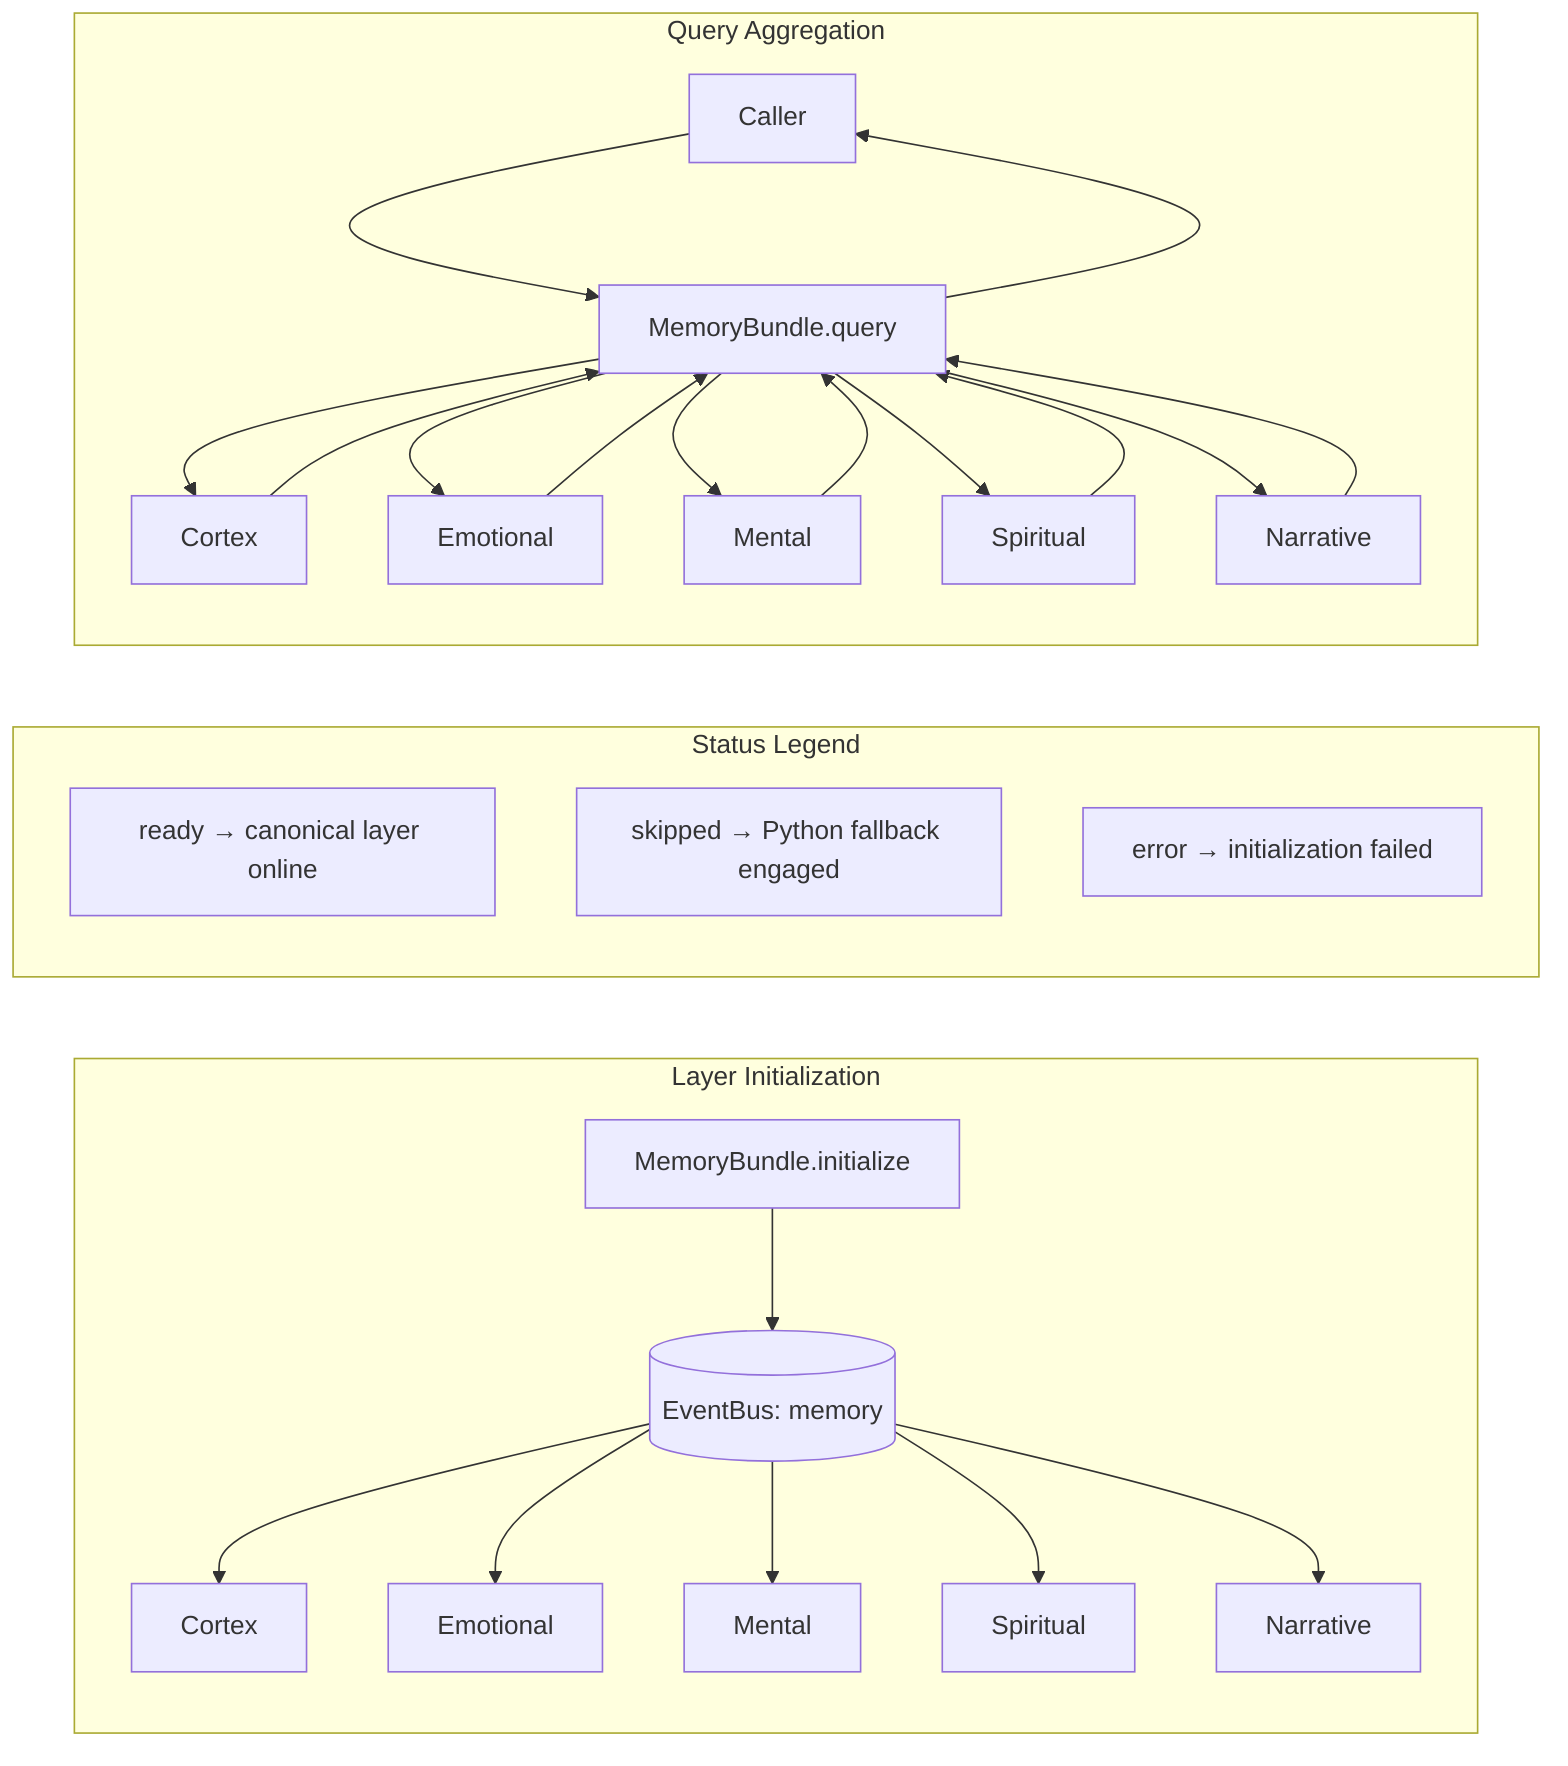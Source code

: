 %% Memory bundle initialization and query aggregation diagram
%% Version: v1.2.0
%% Last updated: 2025-10-07
flowchart LR
    subgraph Init[Layer Initialization]
        MBInit[MemoryBundle.initialize] --> Bus[(EventBus: memory)]
        Bus --> Cortex[Cortex]
        Bus --> Emotional[Emotional]
        Bus --> Mental[Mental]
        Bus --> Spiritual[Spiritual]
        Bus --> Narrative[Narrative]
    end
    subgraph Legend[Status Legend]
        Ready[ready → canonical layer online]
        Skipped[skipped → Python fallback engaged]
        Error[error → initialization failed]
    end
    subgraph Query[Query Aggregation]
        Caller[Caller] --> MBQuery[MemoryBundle.query]
        MBQuery --> QCortex[Cortex]
        MBQuery --> QEmotional[Emotional]
        MBQuery --> QMental[Mental]
        MBQuery --> QSpiritual[Spiritual]
        MBQuery --> QNarrative[Narrative]
        QCortex --> MBQuery
        QEmotional --> MBQuery
        QMental --> MBQuery
        QSpiritual --> MBQuery
        QNarrative --> MBQuery
        MBQuery --> Caller
    end